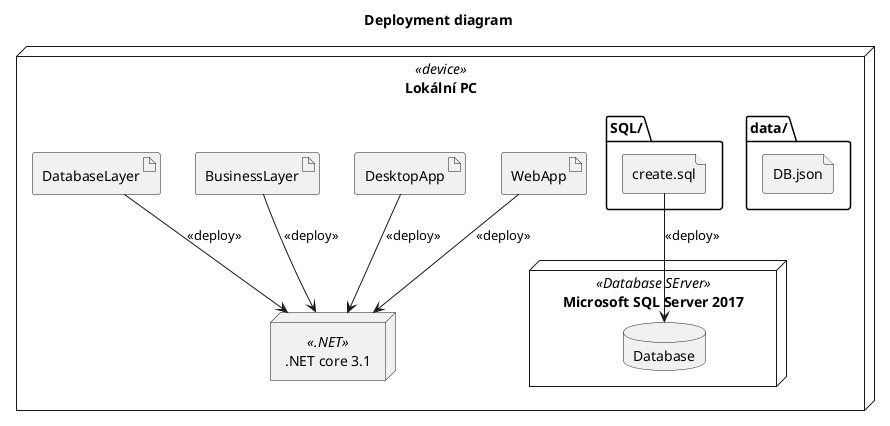 @startuml
title Deployment diagram

node "Lokální PC" <<device>> as PC {
    node ".NET core 3.1" <<.NET>> as DN

    node "Microsoft SQL Server 2017" <<Database SErver>> {
        database "Database" as DB
    }

    folder "data/" {
        file "DB.json" as JSONDB
    }

    folder "SQL/" {
        file "create.sql" as CRSQL
    }

    artifact "WebApp" as WA
    artifact "DesktopApp" as DA
    artifact "BusinessLayer" as BL
    artifact "DatabaseLayer" as DBS

    WA --> DN : <<deploy>>
    DA --> DN : <<deploy>>
    BL --> DN : <<deploy>>
    DBS --> DN : <<deploy>>

    CRSQL --> DB : <<deploy>>
}
@enduml